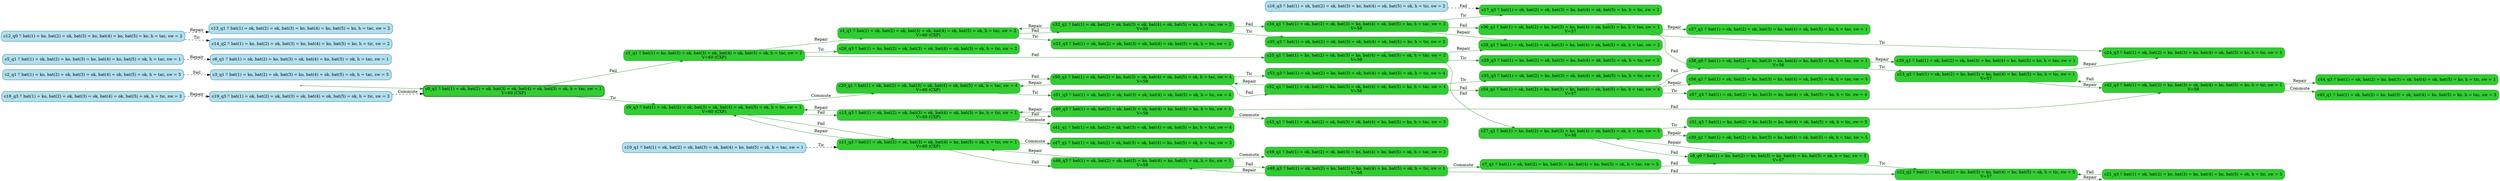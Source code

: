 digraph g {

	rankdir="LR"

	__invisible__[shape="point", color="forestgreen"]
	c0_q1[label="c0_q1 ≝ bat(1) = ok, bat(2) = ok, bat(3) = ok, bat(4) = ok, bat(5) = ok, h = tac, sw = 1\nV=60 (CXP)", shape="box", style="rounded, filled", color="forestgreen", fillcolor="limegreen", penwidth=3] // Initial
	c1_q1[label="c1_q1 ≝ bat(1) = ko, bat(2) = ok, bat(3) = ok, bat(4) = ok, bat(5) = ok, h = tac, sw = 2\nV=60 (CXP)", shape="box", style="rounded, filled", color="forestgreen", fillcolor="limegreen"]
	c4_q1[label="c4_q1 ≝ bat(1) = ok, bat(2) = ok, bat(3) = ok, bat(4) = ok, bat(5) = ok, h = tac, sw = 2\nV=60 (CXP)", shape="box", style="rounded, filled", color="forestgreen", fillcolor="limegreen"]
	c32_q1[label="c32_q1 ≝ bat(1) = ok, bat(2) = ok, bat(3) = ok, bat(4) = ok, bat(5) = ko, h = tac, sw = 2\nV=59", shape="box", style="rounded, filled", color="forestgreen", fillcolor="limegreen"]
	c34_q1[label="c34_q1 ≝ bat(1) = ok, bat(2) = ok, bat(3) = ko, bat(4) = ok, bat(5) = ko, h = tac, sw = 2\nV=58", shape="box", style="rounded, filled", color="forestgreen", fillcolor="limegreen"]
	c36_q1[label="c36_q1 ≝ bat(1) = ok, bat(2) = ko, bat(3) = ko, bat(4) = ok, bat(5) = ko, h = tac, sw = 1\nV=57", shape="box", style="rounded, filled", color="forestgreen", fillcolor="limegreen"]
	c37_q1[label="c37_q1 ≝ bat(1) = ok, bat(2) = ok, bat(3) = ko, bat(4) = ok, bat(5) = ko, h = tac, sw = 1", shape="box", style="rounded, filled", color="forestgreen", fillcolor="limegreen"]
	c38_q0[label="c38_q0 ≝ bat(1) = ok, bat(2) = ko, bat(3) = ko, bat(4) = ko, bat(5) = ko, h = tac, sw = 1\nV=56", shape="box", style="rounded, filled", color="forestgreen", fillcolor="limegreen"]
	c39_q1[label="c39_q1 ≝ bat(1) = ok, bat(2) = ok, bat(3) = ko, bat(4) = ko, bat(5) = ko, h = tac, sw = 1", shape="box", style="rounded, filled", color="forestgreen", fillcolor="limegreen"]
	c23_q2[label="c23_q2 ≝ bat(1) = ok, bat(2) = ko, bat(3) = ko, bat(4) = ko, bat(5) = ko, h = tic, sw = 1\nV=57", shape="box", style="rounded, filled", color="forestgreen", fillcolor="limegreen"]
	c24_q3[label="c24_q3 ≝ bat(1) = ok, bat(2) = ko, bat(3) = ko, bat(4) = ok, bat(5) = ko, h = tic, sw = 1", shape="box", style="rounded, filled", color="forestgreen", fillcolor="limegreen"]
	c42_q3[label="c42_q3 ≝ bat(1) = ok, bat(2) = ko, bat(3) = ok, bat(4) = ko, bat(5) = ko, h = tic, sw = 1\nV=58", shape="box", style="rounded, filled", color="forestgreen", fillcolor="limegreen"]
	c44_q3[label="c44_q3 ≝ bat(1) = ok, bat(2) = ko, bat(3) = ok, bat(4) = ok, bat(5) = ko, h = tic, sw = 1", shape="box", style="rounded, filled", color="forestgreen", fillcolor="limegreen"]
	c45_q1[label="c45_q1 ≝ bat(1) = ok, bat(2) = ko, bat(3) = ok, bat(4) = ko, bat(5) = ko, h = tac, sw = 3", shape="box", style="rounded, filled", color="forestgreen", fillcolor="limegreen"]
	c28_q1[label="c28_q1 ≝ bat(1) = ok, bat(2) = ok, bat(3) = ko, bat(4) = ok, bat(5) = ok, h = tac, sw = 2", shape="box", style="rounded, filled", color="forestgreen", fillcolor="limegreen"]
	c17_q3[label="c17_q3 ≝ bat(1) = ok, bat(2) = ok, bat(3) = ko, bat(4) = ok, bat(5) = ko, h = tic, sw = 2", shape="box", style="rounded, filled", color="forestgreen", fillcolor="limegreen"]
	c35_q3[label="c35_q3 ≝ bat(1) = ok, bat(2) = ok, bat(3) = ok, bat(4) = ok, bat(5) = ko, h = tic, sw = 2", shape="box", style="rounded, filled", color="forestgreen", fillcolor="limegreen"]
	c33_q3[label="c33_q3 ≝ bat(1) = ok, bat(2) = ok, bat(3) = ok, bat(4) = ok, bat(5) = ok, h = tic, sw = 2", shape="box", style="rounded, filled", color="forestgreen", fillcolor="limegreen"]
	c25_q1[label="c25_q1 ≝ bat(1) = ko, bat(2) = ok, bat(3) = ko, bat(4) = ok, bat(5) = ok, h = tac, sw = 2\nV=59", shape="box", style="rounded, filled", color="forestgreen", fillcolor="limegreen"]
	c27_q1[label="c27_q1 ≝ bat(1) = ko, bat(2) = ko, bat(3) = ko, bat(4) = ok, bat(5) = ok, h = tac, sw = 5\nV=58", shape="box", style="rounded, filled", color="forestgreen", fillcolor="limegreen"]
	c30_q1[label="c30_q1 ≝ bat(1) = ok, bat(2) = ko, bat(3) = ko, bat(4) = ok, bat(5) = ok, h = tac, sw = 5", shape="box", style="rounded, filled", color="forestgreen", fillcolor="limegreen"]
	c8_q0[label="c8_q0 ≝ bat(1) = ko, bat(2) = ko, bat(3) = ko, bat(4) = ko, bat(5) = ok, h = tac, sw = 5\nV=57", shape="box", style="rounded, filled", color="forestgreen", fillcolor="limegreen"]
	c22_q2[label="c22_q2 ≝ bat(1) = ko, bat(2) = ko, bat(3) = ko, bat(4) = ko, bat(5) = ok, h = tic, sw = 5\nV=57", shape="box", style="rounded, filled", color="forestgreen", fillcolor="limegreen"]
	c21_q3[label="c21_q3 ≝ bat(1) = ok, bat(2) = ko, bat(3) = ko, bat(4) = ko, bat(5) = ok, h = tic, sw = 5", shape="box", style="rounded, filled", color="forestgreen", fillcolor="limegreen"]
	c31_q3[label="c31_q3 ≝ bat(1) = ko, bat(2) = ko, bat(3) = ko, bat(4) = ok, bat(5) = ok, h = tic, sw = 5", shape="box", style="rounded, filled", color="forestgreen", fillcolor="limegreen"]
	c29_q3[label="c29_q3 ≝ bat(1) = ko, bat(2) = ok, bat(3) = ko, bat(4) = ok, bat(5) = ok, h = tic, sw = 2", shape="box", style="rounded, filled", color="forestgreen", fillcolor="limegreen"]
	c26_q3[label="c26_q3 ≝ bat(1) = ko, bat(2) = ok, bat(3) = ok, bat(4) = ok, bat(5) = ok, h = tic, sw = 2", shape="box", style="rounded, filled", color="forestgreen", fillcolor="limegreen"]
	c9_q3[label="c9_q3 ≝ bat(1) = ok, bat(2) = ok, bat(3) = ok, bat(4) = ok, bat(5) = ok, h = tic, sw = 1\nV=60 (CXP)", shape="box", style="rounded, filled", color="forestgreen", fillcolor="limegreen"]
	c15_q3[label="c15_q3 ≝ bat(1) = ok, bat(2) = ok, bat(3) = ok, bat(4) = ok, bat(5) = ko, h = tic, sw = 1\nV=60 (CXP)", shape="box", style="rounded, filled", color="forestgreen", fillcolor="limegreen"]
	c40_q3[label="c40_q3 ≝ bat(1) = ok, bat(2) = ok, bat(3) = ok, bat(4) = ko, bat(5) = ko, h = tic, sw = 1\nV=59", shape="box", style="rounded, filled", color="forestgreen", fillcolor="limegreen"]
	c43_q1[label="c43_q1 ≝ bat(1) = ok, bat(2) = ok, bat(3) = ok, bat(4) = ko, bat(5) = ko, h = tac, sw = 3", shape="box", style="rounded, filled", color="forestgreen", fillcolor="limegreen"]
	c41_q1[label="c41_q1 ≝ bat(1) = ok, bat(2) = ok, bat(3) = ok, bat(4) = ok, bat(5) = ko, h = tac, sw = 4", shape="box", style="rounded, filled", color="forestgreen", fillcolor="limegreen"]
	c11_q3[label="c11_q3 ≝ bat(1) = ok, bat(2) = ok, bat(3) = ok, bat(4) = ko, bat(5) = ok, h = tic, sw = 1\nV=60 (CXP)", shape="box", style="rounded, filled", color="forestgreen", fillcolor="limegreen"]
	c46_q3[label="c46_q3 ≝ bat(1) = ok, bat(2) = ok, bat(3) = ko, bat(4) = ko, bat(5) = ok, h = tic, sw = 1\nV=59", shape="box", style="rounded, filled", color="forestgreen", fillcolor="limegreen"]
	c48_q3[label="c48_q3 ≝ bat(1) = ok, bat(2) = ko, bat(3) = ko, bat(4) = ko, bat(5) = ok, h = tic, sw = 1\nV=58", shape="box", style="rounded, filled", color="forestgreen", fillcolor="limegreen"]
	c7_q1[label="c7_q1 ≝ bat(1) = ok, bat(2) = ko, bat(3) = ko, bat(4) = ko, bat(5) = ok, h = tac, sw = 5", shape="box", style="rounded, filled", color="forestgreen", fillcolor="limegreen"]
	c49_q1[label="c49_q1 ≝ bat(1) = ok, bat(2) = ok, bat(3) = ko, bat(4) = ko, bat(5) = ok, h = tac, sw = 2", shape="box", style="rounded, filled", color="forestgreen", fillcolor="limegreen"]
	c47_q1[label="c47_q1 ≝ bat(1) = ok, bat(2) = ok, bat(3) = ok, bat(4) = ko, bat(5) = ok, h = tac, sw = 3", shape="box", style="rounded, filled", color="forestgreen", fillcolor="limegreen"]
	c20_q1[label="c20_q1 ≝ bat(1) = ok, bat(2) = ok, bat(3) = ok, bat(4) = ok, bat(5) = ok, h = tac, sw = 4\nV=60 (CXP)", shape="box", style="rounded, filled", color="forestgreen", fillcolor="limegreen"]
	c50_q1[label="c50_q1 ≝ bat(1) = ok, bat(2) = ko, bat(3) = ok, bat(4) = ok, bat(5) = ok, h = tac, sw = 4\nV=59", shape="box", style="rounded, filled", color="forestgreen", fillcolor="limegreen"]
	c52_q1[label="c52_q1 ≝ bat(1) = ok, bat(2) = ko, bat(3) = ok, bat(4) = ok, bat(5) = ko, h = tac, sw = 4\nV=58", shape="box", style="rounded, filled", color="forestgreen", fillcolor="limegreen"]
	c54_q1[label="c54_q1 ≝ bat(1) = ok, bat(2) = ko, bat(3) = ko, bat(4) = ok, bat(5) = ko, h = tac, sw = 4\nV=57", shape="box", style="rounded, filled", color="forestgreen", fillcolor="limegreen"]
	c56_q1[label="c56_q1 ≝ bat(1) = ok, bat(2) = ko, bat(3) = ko, bat(4) = ok, bat(5) = ok, h = tac, sw = 4", shape="box", style="rounded, filled", color="forestgreen", fillcolor="limegreen"]
	c57_q3[label="c57_q3 ≝ bat(1) = ok, bat(2) = ko, bat(3) = ko, bat(4) = ok, bat(5) = ko, h = tic, sw = 4", shape="box", style="rounded, filled", color="forestgreen", fillcolor="limegreen"]
	c55_q3[label="c55_q3 ≝ bat(1) = ok, bat(2) = ko, bat(3) = ok, bat(4) = ok, bat(5) = ko, h = tic, sw = 4", shape="box", style="rounded, filled", color="forestgreen", fillcolor="limegreen"]
	c53_q3[label="c53_q3 ≝ bat(1) = ok, bat(2) = ko, bat(3) = ok, bat(4) = ok, bat(5) = ok, h = tic, sw = 4", shape="box", style="rounded, filled", color="forestgreen", fillcolor="limegreen"]
	c51_q3[label="c51_q3 ≝ bat(1) = ok, bat(2) = ok, bat(3) = ok, bat(4) = ok, bat(5) = ok, h = tic, sw = 4", shape="box", style="rounded, filled", color="forestgreen", fillcolor="limegreen"]
	c2_q1[label="c2_q1 ≝ bat(1) = ko, bat(2) = ok, bat(3) = ok, bat(4) = ok, bat(5) = ok, h = tac, sw = 5", shape="box", style="rounded, filled", color="deepskyblue4", fillcolor="lightblue2"]
	c3_q1[label="c3_q1 ≝ bat(1) = ko, bat(2) = ok, bat(3) = ko, bat(4) = ok, bat(5) = ok, h = tac, sw = 5", shape="box", style="rounded, filled", color="deepskyblue4", fillcolor="lightblue2"]
	c5_q1[label="c5_q1 ≝ bat(1) = ok, bat(2) = ko, bat(3) = ko, bat(4) = ko, bat(5) = ok, h = tac, sw = 1", shape="box", style="rounded, filled", color="deepskyblue4", fillcolor="lightblue2"]
	c6_q1[label="c6_q1 ≝ bat(1) = ok, bat(2) = ko, bat(3) = ok, bat(4) = ko, bat(5) = ok, h = tac, sw = 1", shape="box", style="rounded, filled", color="deepskyblue4", fillcolor="lightblue2"]
	c10_q1[label="c10_q1 ≝ bat(1) = ok, bat(2) = ok, bat(3) = ok, bat(4) = ko, bat(5) = ok, h = tac, sw = 1", shape="box", style="rounded, filled", color="deepskyblue4", fillcolor="lightblue2"]
	c12_q0[label="c12_q0 ≝ bat(1) = ko, bat(2) = ok, bat(3) = ko, bat(4) = ko, bat(5) = ko, h = tac, sw = 2", shape="box", style="rounded, filled", color="deepskyblue4", fillcolor="lightblue2"]
	c13_q1[label="c13_q1 ≝ bat(1) = ok, bat(2) = ok, bat(3) = ko, bat(4) = ko, bat(5) = ko, h = tac, sw = 2", shape="box", style="rounded, filled", color="deepskyblue4", fillcolor="lightblue2"]
	c14_q2[label="c14_q2 ≝ bat(1) = ko, bat(2) = ok, bat(3) = ko, bat(4) = ko, bat(5) = ko, h = tic, sw = 2", shape="box", style="rounded, filled", color="deepskyblue4", fillcolor="lightblue2"]
	c16_q3[label="c16_q3 ≝ bat(1) = ok, bat(2) = ok, bat(3) = ko, bat(4) = ok, bat(5) = ok, h = tic, sw = 2", shape="box", style="rounded, filled", color="deepskyblue4", fillcolor="lightblue2"]
	c18_q3[label="c18_q3 ≝ bat(1) = ko, bat(2) = ok, bat(3) = ok, bat(4) = ok, bat(5) = ok, h = tic, sw = 3", shape="box", style="rounded, filled", color="deepskyblue4", fillcolor="lightblue2"]
	c19_q3[label="c19_q3 ≝ bat(1) = ok, bat(2) = ok, bat(3) = ok, bat(4) = ok, bat(5) = ok, h = tic, sw = 3", shape="box", style="rounded, filled", color="deepskyblue4", fillcolor="lightblue2"]

	__invisible__ -> c0_q1[color="forestgreen"]
	c0_q1 -> c1_q1[label="Fail", color="forestgreen"]
	c1_q1 -> c4_q1[label="Repair", color="forestgreen"]
	c4_q1 -> c32_q1[label="Fail", color="forestgreen"]
	c32_q1 -> c34_q1[label="Fail", color="forestgreen"]
	c34_q1 -> c36_q1[label="Fail", color="forestgreen"]
	c36_q1 -> c37_q1[label="Repair", color="forestgreen"]
	c36_q1 -> c38_q0[label="Fail", color="forestgreen"]
	c38_q0 -> c39_q1[label="Repair", color="forestgreen"]
	c38_q0 -> c23_q2[label="Tic", color="forestgreen"]
	c23_q2 -> c24_q3[label="Repair", color="forestgreen"]
	c23_q2 -> c42_q3[label="Repair", color="forestgreen"]
	c42_q3 -> c44_q3[label="Repair", color="forestgreen"]
	c42_q3 -> c45_q1[label="Commute", color="forestgreen"]
	c42_q3 -> c23_q2[label="Fail", color="forestgreen"]
	c36_q1 -> c24_q3[label="Tic", color="forestgreen"]
	c34_q1 -> c28_q1[label="Repair", color="forestgreen"]
	c34_q1 -> c17_q3[label="Tic", color="forestgreen"]
	c32_q1 -> c4_q1[label="Repair", color="forestgreen"]
	c32_q1 -> c35_q3[label="Tic", color="forestgreen"]
	c4_q1 -> c33_q3[label="Tic", color="forestgreen"]
	c1_q1 -> c25_q1[label="Fail", color="forestgreen"]
	c25_q1 -> c27_q1[label="Fail", color="forestgreen"]
	c27_q1 -> c30_q1[label="Repair", color="forestgreen"]
	c27_q1 -> c8_q0[label="Fail", color="forestgreen"]
	c8_q0 -> c27_q1[label="Repair", color="forestgreen"]
	c8_q0 -> c22_q2[label="Tic", color="forestgreen"]
	c22_q2 -> c21_q3[label="Repair", color="forestgreen"]
	c21_q3 -> c22_q2[label="Fail", color="forestgreen"]
	c27_q1 -> c31_q3[label="Tic", color="forestgreen"]
	c25_q1 -> c28_q1[label="Repair", color="forestgreen"]
	c25_q1 -> c29_q3[label="Tic", color="forestgreen"]
	c1_q1 -> c26_q3[label="Tic", color="forestgreen"]
	c0_q1 -> c9_q3[label="Tic", color="forestgreen"]
	c9_q3 -> c15_q3[label="Fail", color="forestgreen"]
	c15_q3 -> c9_q3[label="Repair", color="forestgreen"]
	c15_q3 -> c40_q3[label="Fail", color="forestgreen"]
	c40_q3 -> c42_q3[label="Fail", color="forestgreen"]
	c40_q3 -> c15_q3[label="Repair", color="forestgreen"]
	c40_q3 -> c43_q1[label="Commute", color="forestgreen"]
	c15_q3 -> c41_q1[label="Commute", color="forestgreen"]
	c9_q3 -> c11_q3[label="Fail", color="forestgreen"]
	c11_q3 -> c46_q3[label="Fail", color="forestgreen"]
	c46_q3 -> c48_q3[label="Fail", color="forestgreen"]
	c48_q3 -> c46_q3[label="Repair", color="forestgreen"]
	c48_q3 -> c7_q1[label="Commute", color="forestgreen"]
	c7_q1 -> c8_q0[label="Fail", color="forestgreen"]
	c48_q3 -> c22_q2[label="Fail", color="forestgreen"]
	c46_q3 -> c11_q3[label="Repair", color="forestgreen"]
	c46_q3 -> c49_q1[label="Commute", color="forestgreen"]
	c11_q3 -> c9_q3[label="Repair", color="forestgreen"]
	c11_q3 -> c47_q1[label="Commute", color="forestgreen"]
	c9_q3 -> c20_q1[label="Commute", color="forestgreen"]
	c20_q1 -> c50_q1[label="Fail", color="forestgreen"]
	c50_q1 -> c52_q1[label="Fail", color="forestgreen"]
	c52_q1 -> c54_q1[label="Fail", color="forestgreen"]
	c54_q1 -> c56_q1[label="Repair", color="forestgreen"]
	c54_q1 -> c38_q0[label="Fail", color="forestgreen"]
	c54_q1 -> c57_q3[label="Tic", color="forestgreen"]
	c52_q1 -> c50_q1[label="Repair", color="forestgreen"]
	c52_q1 -> c55_q3[label="Tic", color="forestgreen"]
	c50_q1 -> c20_q1[label="Repair", color="forestgreen"]
	c50_q1 -> c53_q3[label="Tic", color="forestgreen"]
	c20_q1 -> c51_q3[label="Tic", color="forestgreen"]
	c2_q1 -> c3_q1[label="Fail", color="black", style="dashed"]
	c5_q1 -> c6_q1[label="Repair", color="black", style="dashed"]
	c10_q1 -> c11_q3[label="Tic", color="black", style="dashed"]
	c12_q0 -> c13_q1[label="Repair", color="black", style="dashed"]
	c12_q0 -> c14_q2[label="Tic", color="black", style="dashed"]
	c16_q3 -> c17_q3[label="Fail", color="black", style="dashed"]
	c18_q3 -> c19_q3[label="Repair", color="black", style="dashed"]
	c19_q3 -> c0_q1[label="Commute", color="black", style="dashed"]

}
